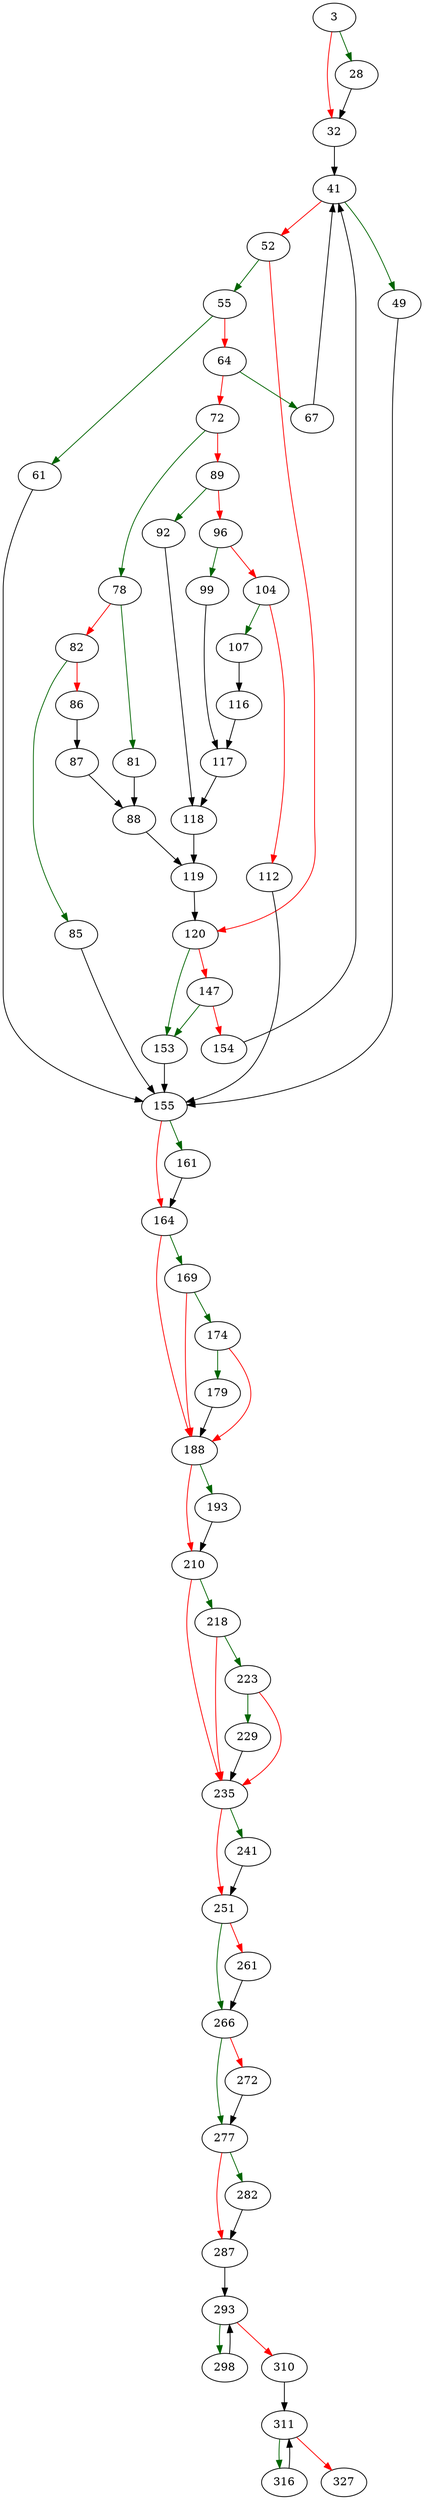 strict digraph "sqlite3RunParser" {
	// Node definitions.
	3 [entry=true];
	28;
	32;
	41;
	49;
	52;
	155;
	55;
	120;
	61;
	64;
	67;
	72;
	78;
	89;
	81;
	82;
	88;
	85;
	86;
	87;
	119;
	92;
	96;
	118;
	99;
	104;
	117;
	107;
	112;
	116;
	153;
	147;
	154;
	161;
	164;
	169;
	188;
	174;
	179;
	193;
	210;
	218;
	235;
	223;
	229;
	241;
	251;
	266;
	261;
	277;
	272;
	282;
	287;
	293;
	298;
	310;
	311;
	316;
	327;

	// Edge definitions.
	3 -> 28 [
		color=darkgreen
		cond=true
	];
	3 -> 32 [
		color=red
		cond=false
	];
	28 -> 32;
	32 -> 41;
	41 -> 49 [
		color=darkgreen
		cond=true
	];
	41 -> 52 [
		color=red
		cond=false
	];
	49 -> 155;
	52 -> 55 [
		color=darkgreen
		cond=true
	];
	52 -> 120 [
		color=red
		cond=false
	];
	155 -> 161 [
		color=darkgreen
		cond=true
	];
	155 -> 164 [
		color=red
		cond=false
	];
	55 -> 61 [
		color=darkgreen
		cond=true
	];
	55 -> 64 [
		color=red
		cond=false
	];
	120 -> 153 [
		color=darkgreen
		cond=true
	];
	120 -> 147 [
		color=red
		cond=false
	];
	61 -> 155;
	64 -> 67 [
		color=darkgreen
		cond=true
	];
	64 -> 72 [
		color=red
		cond=false
	];
	67 -> 41;
	72 -> 78 [
		color=darkgreen
		cond=true
	];
	72 -> 89 [
		color=red
		cond=false
	];
	78 -> 81 [
		color=darkgreen
		cond=true
	];
	78 -> 82 [
		color=red
		cond=false
	];
	89 -> 92 [
		color=darkgreen
		cond=true
	];
	89 -> 96 [
		color=red
		cond=false
	];
	81 -> 88;
	82 -> 85 [
		color=darkgreen
		cond=true
	];
	82 -> 86 [
		color=red
		cond=false
	];
	88 -> 119;
	85 -> 155;
	86 -> 87;
	87 -> 88;
	119 -> 120;
	92 -> 118;
	96 -> 99 [
		color=darkgreen
		cond=true
	];
	96 -> 104 [
		color=red
		cond=false
	];
	118 -> 119;
	99 -> 117;
	104 -> 107 [
		color=darkgreen
		cond=true
	];
	104 -> 112 [
		color=red
		cond=false
	];
	117 -> 118;
	107 -> 116;
	112 -> 155;
	116 -> 117;
	153 -> 155;
	147 -> 153 [
		color=darkgreen
		cond=true
	];
	147 -> 154 [
		color=red
		cond=false
	];
	154 -> 41;
	161 -> 164;
	164 -> 169 [
		color=darkgreen
		cond=true
	];
	164 -> 188 [
		color=red
		cond=false
	];
	169 -> 188 [
		color=red
		cond=false
	];
	169 -> 174 [
		color=darkgreen
		cond=true
	];
	188 -> 193 [
		color=darkgreen
		cond=true
	];
	188 -> 210 [
		color=red
		cond=false
	];
	174 -> 188 [
		color=red
		cond=false
	];
	174 -> 179 [
		color=darkgreen
		cond=true
	];
	179 -> 188;
	193 -> 210;
	210 -> 218 [
		color=darkgreen
		cond=true
	];
	210 -> 235 [
		color=red
		cond=false
	];
	218 -> 235 [
		color=red
		cond=false
	];
	218 -> 223 [
		color=darkgreen
		cond=true
	];
	235 -> 241 [
		color=darkgreen
		cond=true
	];
	235 -> 251 [
		color=red
		cond=false
	];
	223 -> 235 [
		color=red
		cond=false
	];
	223 -> 229 [
		color=darkgreen
		cond=true
	];
	229 -> 235;
	241 -> 251;
	251 -> 266 [
		color=darkgreen
		cond=true
	];
	251 -> 261 [
		color=red
		cond=false
	];
	266 -> 277 [
		color=darkgreen
		cond=true
	];
	266 -> 272 [
		color=red
		cond=false
	];
	261 -> 266;
	277 -> 282 [
		color=darkgreen
		cond=true
	];
	277 -> 287 [
		color=red
		cond=false
	];
	272 -> 277;
	282 -> 287;
	287 -> 293;
	293 -> 298 [
		color=darkgreen
		cond=true
	];
	293 -> 310 [
		color=red
		cond=false
	];
	298 -> 293;
	310 -> 311;
	311 -> 316 [
		color=darkgreen
		cond=true
	];
	311 -> 327 [
		color=red
		cond=false
	];
	316 -> 311;
}